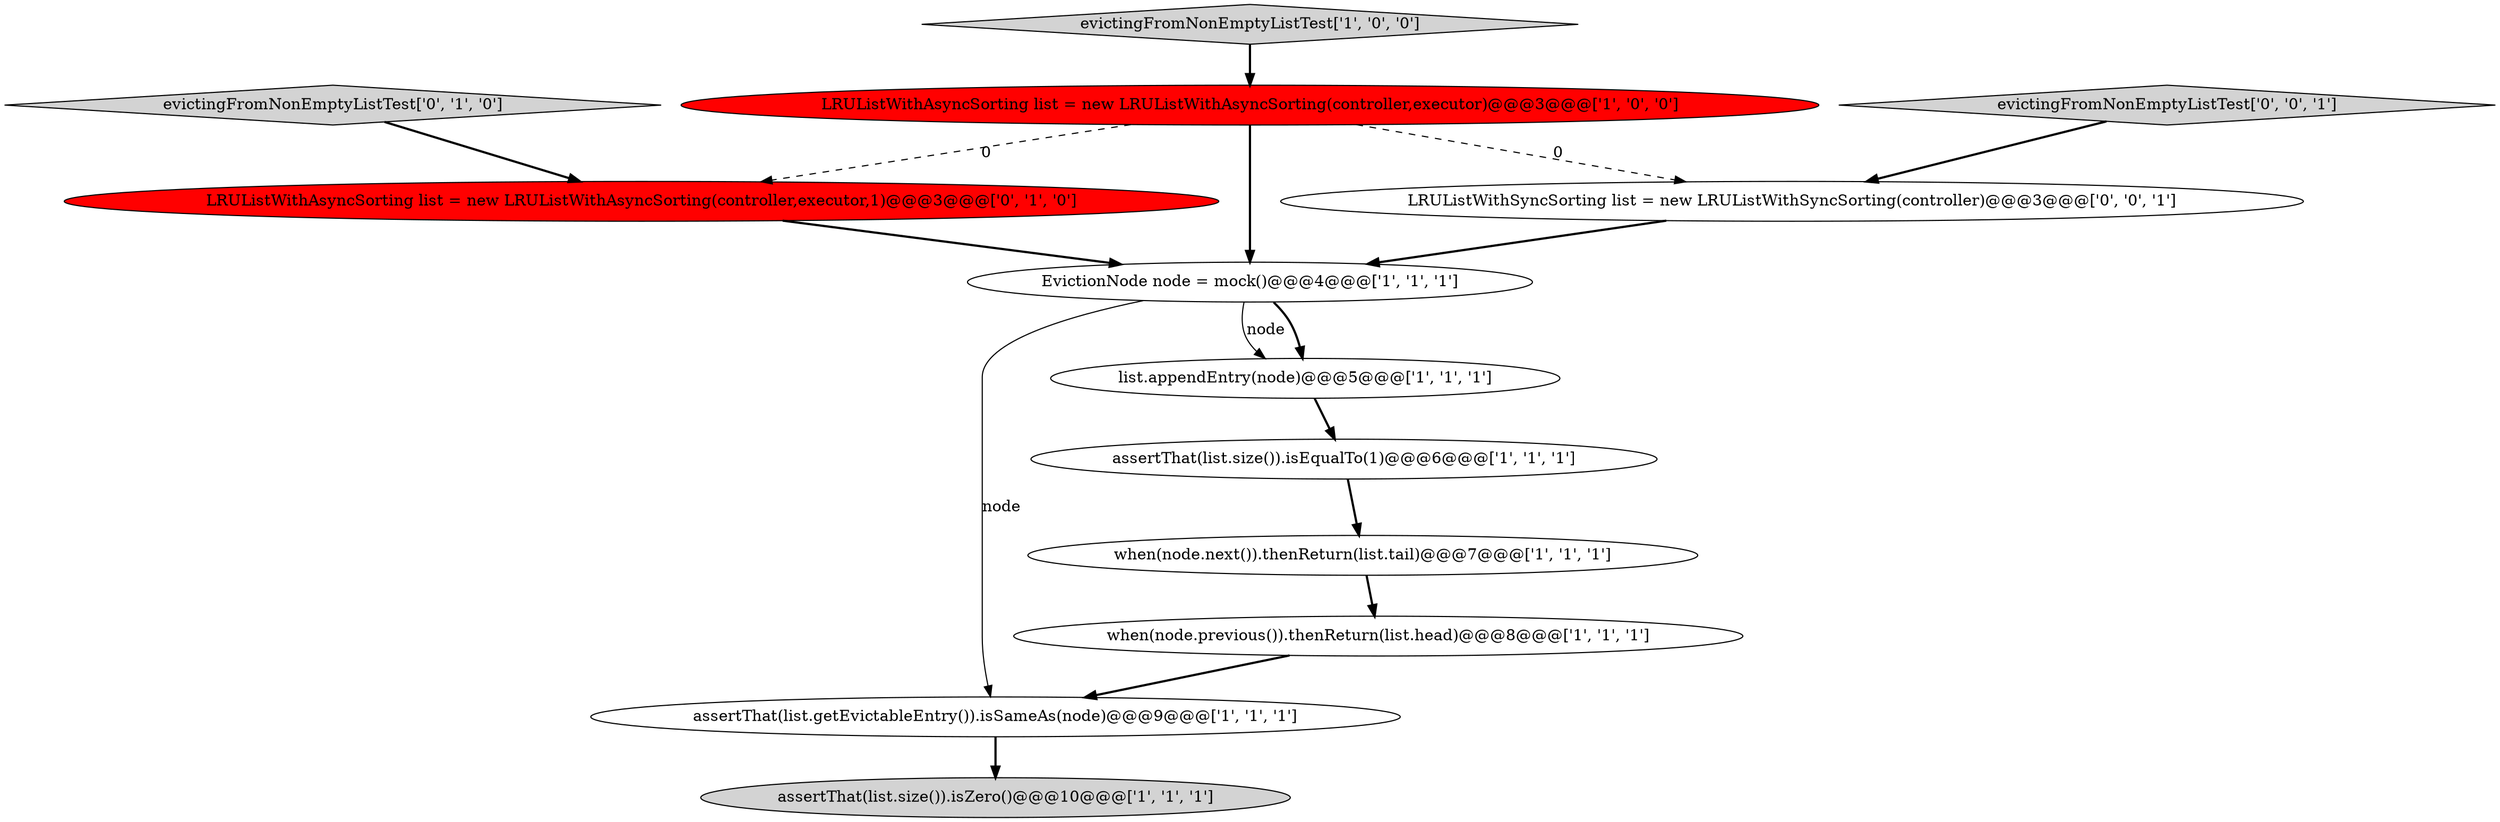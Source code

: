 digraph {
7 [style = filled, label = "LRUListWithAsyncSorting list = new LRUListWithAsyncSorting(controller,executor)@@@3@@@['1', '0', '0']", fillcolor = red, shape = ellipse image = "AAA1AAABBB1BBB"];
11 [style = filled, label = "LRUListWithSyncSorting list = new LRUListWithSyncSorting(controller)@@@3@@@['0', '0', '1']", fillcolor = white, shape = ellipse image = "AAA0AAABBB3BBB"];
6 [style = filled, label = "EvictionNode node = mock()@@@4@@@['1', '1', '1']", fillcolor = white, shape = ellipse image = "AAA0AAABBB1BBB"];
9 [style = filled, label = "evictingFromNonEmptyListTest['0', '1', '0']", fillcolor = lightgray, shape = diamond image = "AAA0AAABBB2BBB"];
0 [style = filled, label = "assertThat(list.getEvictableEntry()).isSameAs(node)@@@9@@@['1', '1', '1']", fillcolor = white, shape = ellipse image = "AAA0AAABBB1BBB"];
4 [style = filled, label = "evictingFromNonEmptyListTest['1', '0', '0']", fillcolor = lightgray, shape = diamond image = "AAA0AAABBB1BBB"];
1 [style = filled, label = "when(node.next()).thenReturn(list.tail)@@@7@@@['1', '1', '1']", fillcolor = white, shape = ellipse image = "AAA0AAABBB1BBB"];
8 [style = filled, label = "assertThat(list.size()).isZero()@@@10@@@['1', '1', '1']", fillcolor = lightgray, shape = ellipse image = "AAA0AAABBB1BBB"];
12 [style = filled, label = "evictingFromNonEmptyListTest['0', '0', '1']", fillcolor = lightgray, shape = diamond image = "AAA0AAABBB3BBB"];
3 [style = filled, label = "list.appendEntry(node)@@@5@@@['1', '1', '1']", fillcolor = white, shape = ellipse image = "AAA0AAABBB1BBB"];
2 [style = filled, label = "when(node.previous()).thenReturn(list.head)@@@8@@@['1', '1', '1']", fillcolor = white, shape = ellipse image = "AAA0AAABBB1BBB"];
5 [style = filled, label = "assertThat(list.size()).isEqualTo(1)@@@6@@@['1', '1', '1']", fillcolor = white, shape = ellipse image = "AAA0AAABBB1BBB"];
10 [style = filled, label = "LRUListWithAsyncSorting list = new LRUListWithAsyncSorting(controller,executor,1)@@@3@@@['0', '1', '0']", fillcolor = red, shape = ellipse image = "AAA1AAABBB2BBB"];
7->11 [style = dashed, label="0"];
6->3 [style = bold, label=""];
5->1 [style = bold, label=""];
7->10 [style = dashed, label="0"];
1->2 [style = bold, label=""];
3->5 [style = bold, label=""];
2->0 [style = bold, label=""];
6->0 [style = solid, label="node"];
9->10 [style = bold, label=""];
10->6 [style = bold, label=""];
6->3 [style = solid, label="node"];
4->7 [style = bold, label=""];
7->6 [style = bold, label=""];
11->6 [style = bold, label=""];
0->8 [style = bold, label=""];
12->11 [style = bold, label=""];
}
